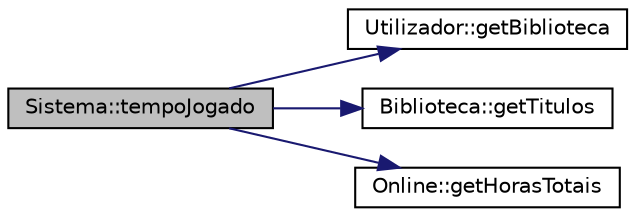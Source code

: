 digraph "Sistema::tempoJogado"
{
  edge [fontname="Helvetica",fontsize="10",labelfontname="Helvetica",labelfontsize="10"];
  node [fontname="Helvetica",fontsize="10",shape=record];
  rankdir="LR";
  Node174 [label="Sistema::tempoJogado",height=0.2,width=0.4,color="black", fillcolor="grey75", style="filled", fontcolor="black"];
  Node174 -> Node175 [color="midnightblue",fontsize="10",style="solid",fontname="Helvetica"];
  Node175 [label="Utilizador::getBiblioteca",height=0.2,width=0.4,color="black", fillcolor="white", style="filled",URL="$class_utilizador.html#a6a128859b776bf019b5652ce61f62280",tooltip="Permite obter a biblioteca do utilizador. "];
  Node174 -> Node176 [color="midnightblue",fontsize="10",style="solid",fontname="Helvetica"];
  Node176 [label="Biblioteca::getTitulos",height=0.2,width=0.4,color="black", fillcolor="white", style="filled",URL="$class_biblioteca.html#a03c1ebf76a4ace4f57000bb99a87bb88",tooltip="Devolve o vetor de titulos. "];
  Node174 -> Node177 [color="midnightblue",fontsize="10",style="solid",fontname="Helvetica"];
  Node177 [label="Online::getHorasTotais",height=0.2,width=0.4,color="black", fillcolor="white", style="filled",URL="$class_online.html#ad0a23d2f1a2f804479ff346be0fdc686",tooltip="Devolve o numero de horas jogadas, arredondando para cima o membro estatico horas totais..."];
}
